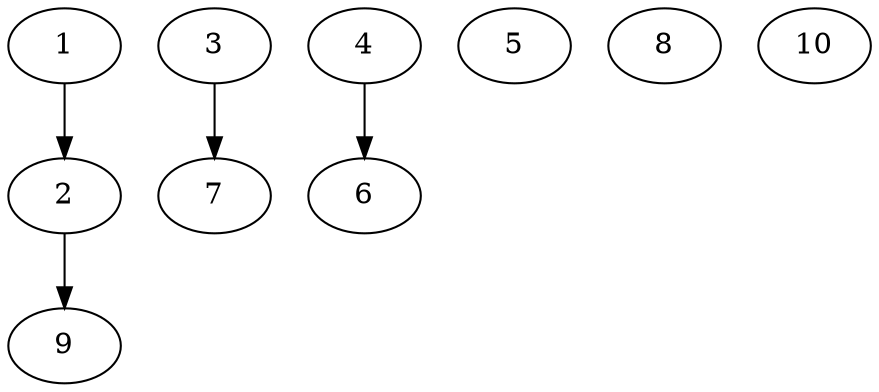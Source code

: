 digraph "Layered_N10_Layers1-3-6_Join_P1.dot" {
	1	[Weight=13];
	2	[Weight=11];
	3	[Weight=26];
	4	[Weight=32];
	5	[Weight=29];
	6	[Weight=16];
	7	[Weight=13];
	8	[Weight=31];
	9	[Weight=38];
	10	[Weight=35];
	1 -> 2 [Weight=12];
	2 -> 9 [Weight=15];
	3 -> 7 [Weight=5];
	4 -> 6 [Weight=5];
}
